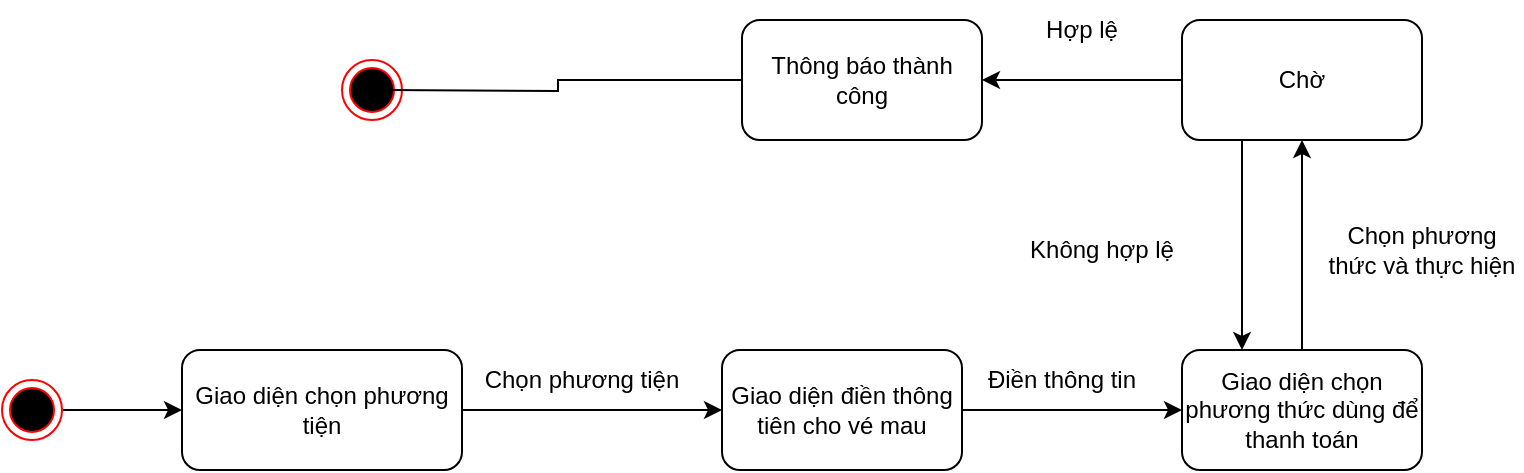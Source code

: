 <mxfile version="21.2.3" type="device">
  <diagram name="Trang-1" id="5KC6xr1PUQ-DzxSLfRBX">
    <mxGraphModel dx="990" dy="790" grid="1" gridSize="10" guides="1" tooltips="1" connect="1" arrows="1" fold="1" page="1" pageScale="1" pageWidth="827" pageHeight="1169" math="0" shadow="0">
      <root>
        <mxCell id="0" />
        <mxCell id="1" parent="0" />
        <mxCell id="xT_QlT6mkNdKzfq0r4b0-5" style="edgeStyle=orthogonalEdgeStyle;rounded=0;orthogonalLoop=1;jettySize=auto;html=1;entryX=0;entryY=0.5;entryDx=0;entryDy=0;" edge="1" parent="1" source="xT_QlT6mkNdKzfq0r4b0-1" target="xT_QlT6mkNdKzfq0r4b0-4">
          <mxGeometry relative="1" as="geometry" />
        </mxCell>
        <mxCell id="xT_QlT6mkNdKzfq0r4b0-1" value="" style="ellipse;html=1;shape=endState;fillColor=#000000;strokeColor=#ff0000;" vertex="1" parent="1">
          <mxGeometry x="40" y="410" width="30" height="30" as="geometry" />
        </mxCell>
        <mxCell id="xT_QlT6mkNdKzfq0r4b0-3" value="" style="ellipse;html=1;shape=endState;fillColor=#000000;strokeColor=#ff0000;" vertex="1" parent="1">
          <mxGeometry x="210" y="250" width="30" height="30" as="geometry" />
        </mxCell>
        <mxCell id="xT_QlT6mkNdKzfq0r4b0-7" value="" style="edgeStyle=orthogonalEdgeStyle;rounded=0;orthogonalLoop=1;jettySize=auto;html=1;" edge="1" parent="1" source="xT_QlT6mkNdKzfq0r4b0-4" target="xT_QlT6mkNdKzfq0r4b0-6">
          <mxGeometry relative="1" as="geometry" />
        </mxCell>
        <mxCell id="xT_QlT6mkNdKzfq0r4b0-4" value="Giao diện chọn phương tiện" style="rounded=1;whiteSpace=wrap;html=1;" vertex="1" parent="1">
          <mxGeometry x="130" y="395" width="140" height="60" as="geometry" />
        </mxCell>
        <mxCell id="xT_QlT6mkNdKzfq0r4b0-10" value="" style="edgeStyle=orthogonalEdgeStyle;rounded=0;orthogonalLoop=1;jettySize=auto;html=1;" edge="1" parent="1" source="xT_QlT6mkNdKzfq0r4b0-6" target="xT_QlT6mkNdKzfq0r4b0-9">
          <mxGeometry relative="1" as="geometry" />
        </mxCell>
        <mxCell id="xT_QlT6mkNdKzfq0r4b0-6" value="Giao diện điền thông tiên cho vé mau" style="whiteSpace=wrap;html=1;rounded=1;" vertex="1" parent="1">
          <mxGeometry x="400" y="395" width="120" height="60" as="geometry" />
        </mxCell>
        <mxCell id="xT_QlT6mkNdKzfq0r4b0-8" value="Chọn phương tiện" style="text;html=1;strokeColor=none;fillColor=none;align=center;verticalAlign=middle;whiteSpace=wrap;rounded=0;" vertex="1" parent="1">
          <mxGeometry x="280" y="395" width="100" height="30" as="geometry" />
        </mxCell>
        <mxCell id="xT_QlT6mkNdKzfq0r4b0-16" style="edgeStyle=orthogonalEdgeStyle;rounded=0;orthogonalLoop=1;jettySize=auto;html=1;entryX=0.5;entryY=1;entryDx=0;entryDy=0;" edge="1" parent="1" source="xT_QlT6mkNdKzfq0r4b0-9" target="xT_QlT6mkNdKzfq0r4b0-14">
          <mxGeometry relative="1" as="geometry" />
        </mxCell>
        <mxCell id="xT_QlT6mkNdKzfq0r4b0-9" value="Giao diện chọn phương thức dùng để thanh toán" style="whiteSpace=wrap;html=1;rounded=1;" vertex="1" parent="1">
          <mxGeometry x="630" y="395" width="120" height="60" as="geometry" />
        </mxCell>
        <mxCell id="xT_QlT6mkNdKzfq0r4b0-11" value="Điền thông tin" style="text;html=1;strokeColor=none;fillColor=none;align=center;verticalAlign=middle;whiteSpace=wrap;rounded=0;" vertex="1" parent="1">
          <mxGeometry x="520" y="395" width="100" height="30" as="geometry" />
        </mxCell>
        <mxCell id="xT_QlT6mkNdKzfq0r4b0-23" style="edgeStyle=orthogonalEdgeStyle;rounded=0;orthogonalLoop=1;jettySize=auto;html=1;" edge="1" parent="1" source="xT_QlT6mkNdKzfq0r4b0-13">
          <mxGeometry relative="1" as="geometry">
            <mxPoint x="225" y="265" as="targetPoint" />
          </mxGeometry>
        </mxCell>
        <mxCell id="xT_QlT6mkNdKzfq0r4b0-13" value="Thông báo thành công" style="whiteSpace=wrap;html=1;rounded=1;" vertex="1" parent="1">
          <mxGeometry x="410" y="230" width="120" height="60" as="geometry" />
        </mxCell>
        <mxCell id="xT_QlT6mkNdKzfq0r4b0-14" value="Chờ" style="whiteSpace=wrap;html=1;rounded=1;" vertex="1" parent="1">
          <mxGeometry x="630" y="230" width="120" height="60" as="geometry" />
        </mxCell>
        <mxCell id="xT_QlT6mkNdKzfq0r4b0-19" value="" style="endArrow=classic;html=1;rounded=0;exitX=0.25;exitY=1;exitDx=0;exitDy=0;entryX=0.25;entryY=0;entryDx=0;entryDy=0;" edge="1" parent="1" source="xT_QlT6mkNdKzfq0r4b0-14" target="xT_QlT6mkNdKzfq0r4b0-9">
          <mxGeometry width="50" height="50" relative="1" as="geometry">
            <mxPoint x="580" y="500" as="sourcePoint" />
            <mxPoint x="630" y="450" as="targetPoint" />
          </mxGeometry>
        </mxCell>
        <mxCell id="xT_QlT6mkNdKzfq0r4b0-20" value="Không hợp lệ" style="text;html=1;strokeColor=none;fillColor=none;align=center;verticalAlign=middle;whiteSpace=wrap;rounded=0;" vertex="1" parent="1">
          <mxGeometry x="540" y="330" width="100" height="30" as="geometry" />
        </mxCell>
        <mxCell id="xT_QlT6mkNdKzfq0r4b0-21" value="Chọn phương thức và thực hiện" style="text;html=1;strokeColor=none;fillColor=none;align=center;verticalAlign=middle;whiteSpace=wrap;rounded=0;" vertex="1" parent="1">
          <mxGeometry x="700" y="330" width="100" height="30" as="geometry" />
        </mxCell>
        <mxCell id="xT_QlT6mkNdKzfq0r4b0-22" value="" style="endArrow=classic;html=1;rounded=0;entryX=1;entryY=0.5;entryDx=0;entryDy=0;exitX=0;exitY=0.5;exitDx=0;exitDy=0;" edge="1" parent="1" source="xT_QlT6mkNdKzfq0r4b0-14" target="xT_QlT6mkNdKzfq0r4b0-13">
          <mxGeometry width="50" height="50" relative="1" as="geometry">
            <mxPoint x="580" y="490" as="sourcePoint" />
            <mxPoint x="630" y="440" as="targetPoint" />
          </mxGeometry>
        </mxCell>
        <mxCell id="xT_QlT6mkNdKzfq0r4b0-24" value="Hợp lệ" style="text;html=1;strokeColor=none;fillColor=none;align=center;verticalAlign=middle;whiteSpace=wrap;rounded=0;" vertex="1" parent="1">
          <mxGeometry x="530" y="220" width="100" height="30" as="geometry" />
        </mxCell>
      </root>
    </mxGraphModel>
  </diagram>
</mxfile>
